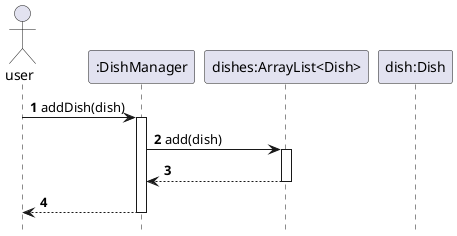 @startuml
'https://plantuml.com/sequence-diagram

autonumber
hide footbox

actor user
participant ":DishManager" as dishmanager
participant "dishes:ArrayList<Dish>" as dishes
participant "dish:Dish" as dish

user -> dishmanager: addDish(dish)
activate dishmanager
dishmanager -> dishes: add(dish)
activate dishes
dishes --> dishmanager
deactivate dishes
dishmanager --> user
deactivate dishmanager

@enduml